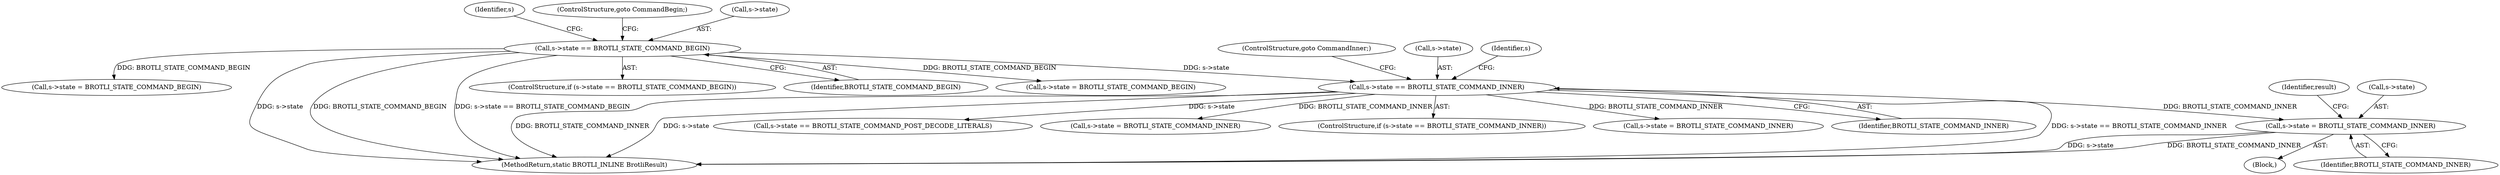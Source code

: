 digraph "0_Chrome_7716418a27d561ee295a99f11fd3865580748de2@pointer" {
"1000459" [label="(Call,s->state = BROTLI_STATE_COMMAND_INNER)"];
"1000172" [label="(Call,s->state == BROTLI_STATE_COMMAND_INNER)"];
"1000163" [label="(Call,s->state == BROTLI_STATE_COMMAND_BEGIN)"];
"1000463" [label="(Identifier,BROTLI_STATE_COMMAND_INNER)"];
"1000302" [label="(Call,s->state = BROTLI_STATE_COMMAND_INNER)"];
"1000163" [label="(Call,s->state == BROTLI_STATE_COMMAND_BEGIN)"];
"1000465" [label="(Identifier,result)"];
"1000167" [label="(Identifier,BROTLI_STATE_COMMAND_BEGIN)"];
"1000205" [label="(Call,s->state = BROTLI_STATE_COMMAND_BEGIN)"];
"1000174" [label="(Identifier,s)"];
"1000178" [label="(ControlStructure,goto CommandInner;)"];
"1000173" [label="(Call,s->state)"];
"1000176" [label="(Identifier,BROTLI_STATE_COMMAND_INNER)"];
"1000459" [label="(Call,s->state = BROTLI_STATE_COMMAND_INNER)"];
"1000172" [label="(Call,s->state == BROTLI_STATE_COMMAND_INNER)"];
"1000217" [label="(Call,s->state = BROTLI_STATE_COMMAND_BEGIN)"];
"1000183" [label="(Identifier,s)"];
"1001174" [label="(MethodReturn,static BROTLI_INLINE BrotliResult)"];
"1000458" [label="(Block,)"];
"1000181" [label="(Call,s->state == BROTLI_STATE_COMMAND_POST_DECODE_LITERALS)"];
"1000271" [label="(Call,s->state = BROTLI_STATE_COMMAND_INNER)"];
"1000171" [label="(ControlStructure,if (s->state == BROTLI_STATE_COMMAND_INNER))"];
"1000169" [label="(ControlStructure,goto CommandBegin;)"];
"1000164" [label="(Call,s->state)"];
"1000162" [label="(ControlStructure,if (s->state == BROTLI_STATE_COMMAND_BEGIN))"];
"1000460" [label="(Call,s->state)"];
"1000459" -> "1000458"  [label="AST: "];
"1000459" -> "1000463"  [label="CFG: "];
"1000460" -> "1000459"  [label="AST: "];
"1000463" -> "1000459"  [label="AST: "];
"1000465" -> "1000459"  [label="CFG: "];
"1000459" -> "1001174"  [label="DDG: s->state"];
"1000459" -> "1001174"  [label="DDG: BROTLI_STATE_COMMAND_INNER"];
"1000172" -> "1000459"  [label="DDG: BROTLI_STATE_COMMAND_INNER"];
"1000172" -> "1000171"  [label="AST: "];
"1000172" -> "1000176"  [label="CFG: "];
"1000173" -> "1000172"  [label="AST: "];
"1000176" -> "1000172"  [label="AST: "];
"1000178" -> "1000172"  [label="CFG: "];
"1000183" -> "1000172"  [label="CFG: "];
"1000172" -> "1001174"  [label="DDG: s->state == BROTLI_STATE_COMMAND_INNER"];
"1000172" -> "1001174"  [label="DDG: BROTLI_STATE_COMMAND_INNER"];
"1000172" -> "1001174"  [label="DDG: s->state"];
"1000163" -> "1000172"  [label="DDG: s->state"];
"1000172" -> "1000181"  [label="DDG: s->state"];
"1000172" -> "1000271"  [label="DDG: BROTLI_STATE_COMMAND_INNER"];
"1000172" -> "1000302"  [label="DDG: BROTLI_STATE_COMMAND_INNER"];
"1000163" -> "1000162"  [label="AST: "];
"1000163" -> "1000167"  [label="CFG: "];
"1000164" -> "1000163"  [label="AST: "];
"1000167" -> "1000163"  [label="AST: "];
"1000169" -> "1000163"  [label="CFG: "];
"1000174" -> "1000163"  [label="CFG: "];
"1000163" -> "1001174"  [label="DDG: s->state"];
"1000163" -> "1001174"  [label="DDG: BROTLI_STATE_COMMAND_BEGIN"];
"1000163" -> "1001174"  [label="DDG: s->state == BROTLI_STATE_COMMAND_BEGIN"];
"1000163" -> "1000205"  [label="DDG: BROTLI_STATE_COMMAND_BEGIN"];
"1000163" -> "1000217"  [label="DDG: BROTLI_STATE_COMMAND_BEGIN"];
}
